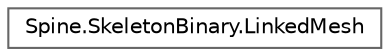 digraph "类继承关系图"
{
 // LATEX_PDF_SIZE
  bgcolor="transparent";
  edge [fontname=Helvetica,fontsize=10,labelfontname=Helvetica,labelfontsize=10];
  node [fontname=Helvetica,fontsize=10,shape=box,height=0.2,width=0.4];
  rankdir="LR";
  Node0 [id="Node000000",label="Spine.SkeletonBinary.LinkedMesh",height=0.2,width=0.4,color="grey40", fillcolor="white", style="filled",URL="$class_spine_1_1_skeleton_binary_1_1_linked_mesh.html",tooltip=" "];
}
